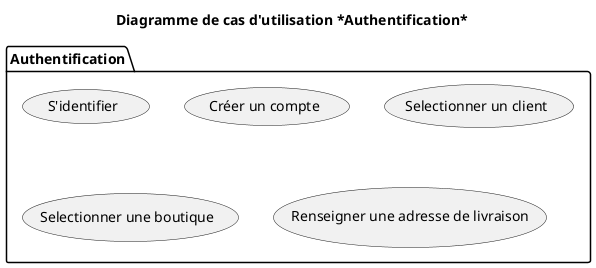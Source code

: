 @startuml 04_authentification
title Diagramme de cas d'utilisation *Authentification*
    package Authentification{
        (S'identifier) as LOGIN
        (Créer un compte) as CREATE_LOGIN
        (Selectionner un client) as SELECT_CUSTOMER
        (Selectionner une boutique) as SELECT_STORE
        (Renseigner une adresse de livraison) as SET_DELIVER_ADRESS
    }
@enduml

